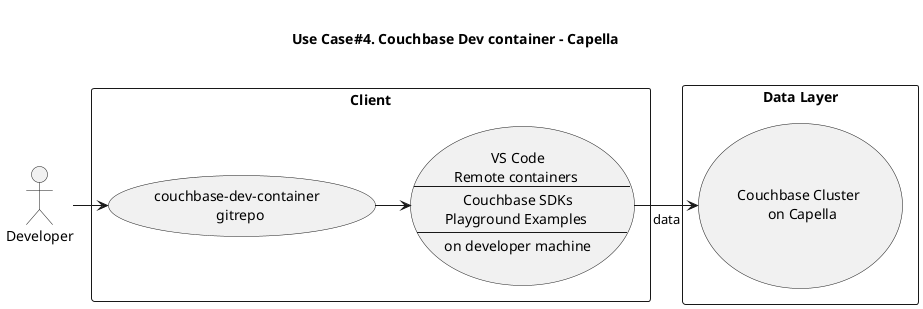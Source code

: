 @startuml CouchbaseDevContainerCapella
title \nUse Case#4. Couchbase Dev container - Capella\n
skinparam Style strict
skinparam lifelineStrategy solid

actor Developer
rectangle Client {
    usecase (couchbase-dev-container \n gitrepo) as UC1
usecase UC2 as "VS Code
Remote containers 
--
Couchbase SDKs
Playground Examples 
--
on developer machine"
}
rectangle "Data Layer" {
    usecase (\n\nCouchbase Cluster \n on Capella\n\n) as UC3
}
Developer -> UC1
UC1 -> UC2

UC2 -> UC3 : data

@enduml